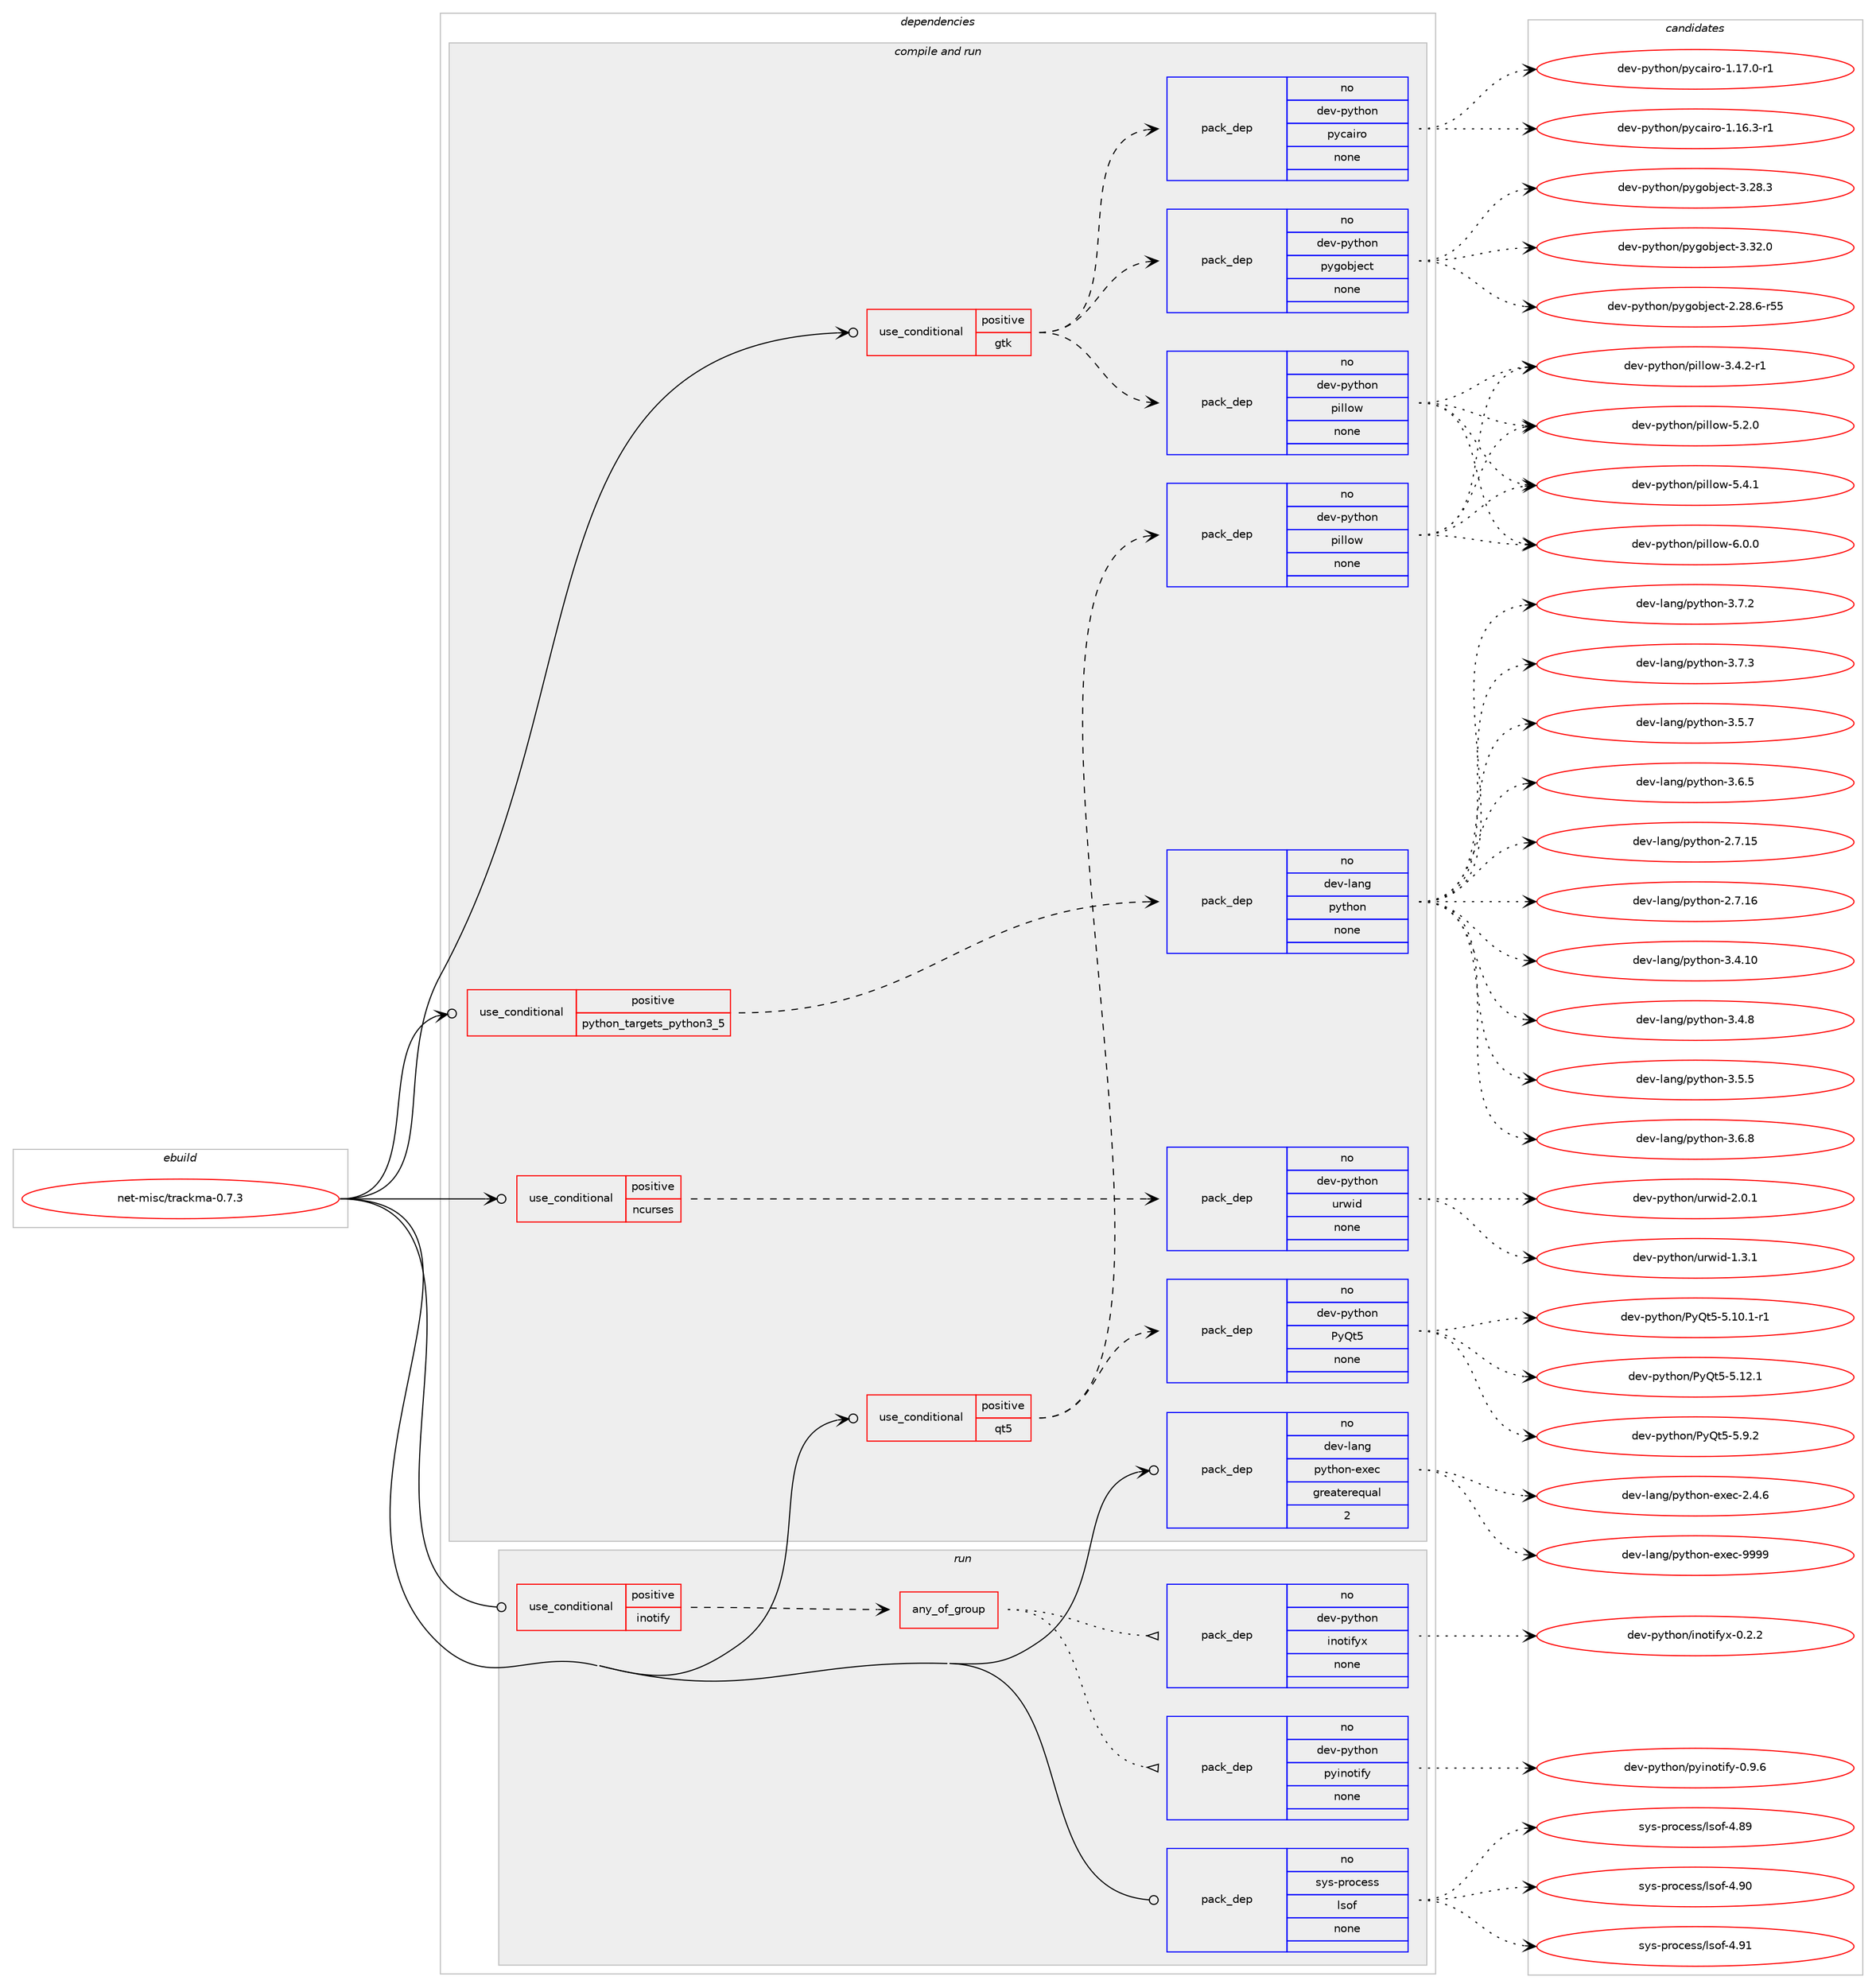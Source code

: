 digraph prolog {

# *************
# Graph options
# *************

newrank=true;
concentrate=true;
compound=true;
graph [rankdir=LR,fontname=Helvetica,fontsize=10,ranksep=1.5];#, ranksep=2.5, nodesep=0.2];
edge  [arrowhead=vee];
node  [fontname=Helvetica,fontsize=10];

# **********
# The ebuild
# **********

subgraph cluster_leftcol {
color=gray;
rank=same;
label=<<i>ebuild</i>>;
id [label="net-misc/trackma-0.7.3", color=red, width=4, href="../net-misc/trackma-0.7.3.svg"];
}

# ****************
# The dependencies
# ****************

subgraph cluster_midcol {
color=gray;
label=<<i>dependencies</i>>;
subgraph cluster_compile {
fillcolor="#eeeeee";
style=filled;
label=<<i>compile</i>>;
}
subgraph cluster_compileandrun {
fillcolor="#eeeeee";
style=filled;
label=<<i>compile and run</i>>;
subgraph cond1009 {
dependency4131 [label=<<TABLE BORDER="0" CELLBORDER="1" CELLSPACING="0" CELLPADDING="4"><TR><TD ROWSPAN="3" CELLPADDING="10">use_conditional</TD></TR><TR><TD>positive</TD></TR><TR><TD>gtk</TD></TR></TABLE>>, shape=none, color=red];
subgraph pack3058 {
dependency4132 [label=<<TABLE BORDER="0" CELLBORDER="1" CELLSPACING="0" CELLPADDING="4" WIDTH="220"><TR><TD ROWSPAN="6" CELLPADDING="30">pack_dep</TD></TR><TR><TD WIDTH="110">no</TD></TR><TR><TD>dev-python</TD></TR><TR><TD>pygobject</TD></TR><TR><TD>none</TD></TR><TR><TD></TD></TR></TABLE>>, shape=none, color=blue];
}
dependency4131:e -> dependency4132:w [weight=20,style="dashed",arrowhead="vee"];
subgraph pack3059 {
dependency4133 [label=<<TABLE BORDER="0" CELLBORDER="1" CELLSPACING="0" CELLPADDING="4" WIDTH="220"><TR><TD ROWSPAN="6" CELLPADDING="30">pack_dep</TD></TR><TR><TD WIDTH="110">no</TD></TR><TR><TD>dev-python</TD></TR><TR><TD>pycairo</TD></TR><TR><TD>none</TD></TR><TR><TD></TD></TR></TABLE>>, shape=none, color=blue];
}
dependency4131:e -> dependency4133:w [weight=20,style="dashed",arrowhead="vee"];
subgraph pack3060 {
dependency4134 [label=<<TABLE BORDER="0" CELLBORDER="1" CELLSPACING="0" CELLPADDING="4" WIDTH="220"><TR><TD ROWSPAN="6" CELLPADDING="30">pack_dep</TD></TR><TR><TD WIDTH="110">no</TD></TR><TR><TD>dev-python</TD></TR><TR><TD>pillow</TD></TR><TR><TD>none</TD></TR><TR><TD></TD></TR></TABLE>>, shape=none, color=blue];
}
dependency4131:e -> dependency4134:w [weight=20,style="dashed",arrowhead="vee"];
}
id:e -> dependency4131:w [weight=20,style="solid",arrowhead="odotvee"];
subgraph cond1010 {
dependency4135 [label=<<TABLE BORDER="0" CELLBORDER="1" CELLSPACING="0" CELLPADDING="4"><TR><TD ROWSPAN="3" CELLPADDING="10">use_conditional</TD></TR><TR><TD>positive</TD></TR><TR><TD>ncurses</TD></TR></TABLE>>, shape=none, color=red];
subgraph pack3061 {
dependency4136 [label=<<TABLE BORDER="0" CELLBORDER="1" CELLSPACING="0" CELLPADDING="4" WIDTH="220"><TR><TD ROWSPAN="6" CELLPADDING="30">pack_dep</TD></TR><TR><TD WIDTH="110">no</TD></TR><TR><TD>dev-python</TD></TR><TR><TD>urwid</TD></TR><TR><TD>none</TD></TR><TR><TD></TD></TR></TABLE>>, shape=none, color=blue];
}
dependency4135:e -> dependency4136:w [weight=20,style="dashed",arrowhead="vee"];
}
id:e -> dependency4135:w [weight=20,style="solid",arrowhead="odotvee"];
subgraph cond1011 {
dependency4137 [label=<<TABLE BORDER="0" CELLBORDER="1" CELLSPACING="0" CELLPADDING="4"><TR><TD ROWSPAN="3" CELLPADDING="10">use_conditional</TD></TR><TR><TD>positive</TD></TR><TR><TD>python_targets_python3_5</TD></TR></TABLE>>, shape=none, color=red];
subgraph pack3062 {
dependency4138 [label=<<TABLE BORDER="0" CELLBORDER="1" CELLSPACING="0" CELLPADDING="4" WIDTH="220"><TR><TD ROWSPAN="6" CELLPADDING="30">pack_dep</TD></TR><TR><TD WIDTH="110">no</TD></TR><TR><TD>dev-lang</TD></TR><TR><TD>python</TD></TR><TR><TD>none</TD></TR><TR><TD></TD></TR></TABLE>>, shape=none, color=blue];
}
dependency4137:e -> dependency4138:w [weight=20,style="dashed",arrowhead="vee"];
}
id:e -> dependency4137:w [weight=20,style="solid",arrowhead="odotvee"];
subgraph cond1012 {
dependency4139 [label=<<TABLE BORDER="0" CELLBORDER="1" CELLSPACING="0" CELLPADDING="4"><TR><TD ROWSPAN="3" CELLPADDING="10">use_conditional</TD></TR><TR><TD>positive</TD></TR><TR><TD>qt5</TD></TR></TABLE>>, shape=none, color=red];
subgraph pack3063 {
dependency4140 [label=<<TABLE BORDER="0" CELLBORDER="1" CELLSPACING="0" CELLPADDING="4" WIDTH="220"><TR><TD ROWSPAN="6" CELLPADDING="30">pack_dep</TD></TR><TR><TD WIDTH="110">no</TD></TR><TR><TD>dev-python</TD></TR><TR><TD>PyQt5</TD></TR><TR><TD>none</TD></TR><TR><TD></TD></TR></TABLE>>, shape=none, color=blue];
}
dependency4139:e -> dependency4140:w [weight=20,style="dashed",arrowhead="vee"];
subgraph pack3064 {
dependency4141 [label=<<TABLE BORDER="0" CELLBORDER="1" CELLSPACING="0" CELLPADDING="4" WIDTH="220"><TR><TD ROWSPAN="6" CELLPADDING="30">pack_dep</TD></TR><TR><TD WIDTH="110">no</TD></TR><TR><TD>dev-python</TD></TR><TR><TD>pillow</TD></TR><TR><TD>none</TD></TR><TR><TD></TD></TR></TABLE>>, shape=none, color=blue];
}
dependency4139:e -> dependency4141:w [weight=20,style="dashed",arrowhead="vee"];
}
id:e -> dependency4139:w [weight=20,style="solid",arrowhead="odotvee"];
subgraph pack3065 {
dependency4142 [label=<<TABLE BORDER="0" CELLBORDER="1" CELLSPACING="0" CELLPADDING="4" WIDTH="220"><TR><TD ROWSPAN="6" CELLPADDING="30">pack_dep</TD></TR><TR><TD WIDTH="110">no</TD></TR><TR><TD>dev-lang</TD></TR><TR><TD>python-exec</TD></TR><TR><TD>greaterequal</TD></TR><TR><TD>2</TD></TR></TABLE>>, shape=none, color=blue];
}
id:e -> dependency4142:w [weight=20,style="solid",arrowhead="odotvee"];
}
subgraph cluster_run {
fillcolor="#eeeeee";
style=filled;
label=<<i>run</i>>;
subgraph cond1013 {
dependency4143 [label=<<TABLE BORDER="0" CELLBORDER="1" CELLSPACING="0" CELLPADDING="4"><TR><TD ROWSPAN="3" CELLPADDING="10">use_conditional</TD></TR><TR><TD>positive</TD></TR><TR><TD>inotify</TD></TR></TABLE>>, shape=none, color=red];
subgraph any59 {
dependency4144 [label=<<TABLE BORDER="0" CELLBORDER="1" CELLSPACING="0" CELLPADDING="4"><TR><TD CELLPADDING="10">any_of_group</TD></TR></TABLE>>, shape=none, color=red];subgraph pack3066 {
dependency4145 [label=<<TABLE BORDER="0" CELLBORDER="1" CELLSPACING="0" CELLPADDING="4" WIDTH="220"><TR><TD ROWSPAN="6" CELLPADDING="30">pack_dep</TD></TR><TR><TD WIDTH="110">no</TD></TR><TR><TD>dev-python</TD></TR><TR><TD>inotifyx</TD></TR><TR><TD>none</TD></TR><TR><TD></TD></TR></TABLE>>, shape=none, color=blue];
}
dependency4144:e -> dependency4145:w [weight=20,style="dotted",arrowhead="oinv"];
subgraph pack3067 {
dependency4146 [label=<<TABLE BORDER="0" CELLBORDER="1" CELLSPACING="0" CELLPADDING="4" WIDTH="220"><TR><TD ROWSPAN="6" CELLPADDING="30">pack_dep</TD></TR><TR><TD WIDTH="110">no</TD></TR><TR><TD>dev-python</TD></TR><TR><TD>pyinotify</TD></TR><TR><TD>none</TD></TR><TR><TD></TD></TR></TABLE>>, shape=none, color=blue];
}
dependency4144:e -> dependency4146:w [weight=20,style="dotted",arrowhead="oinv"];
}
dependency4143:e -> dependency4144:w [weight=20,style="dashed",arrowhead="vee"];
}
id:e -> dependency4143:w [weight=20,style="solid",arrowhead="odot"];
subgraph pack3068 {
dependency4147 [label=<<TABLE BORDER="0" CELLBORDER="1" CELLSPACING="0" CELLPADDING="4" WIDTH="220"><TR><TD ROWSPAN="6" CELLPADDING="30">pack_dep</TD></TR><TR><TD WIDTH="110">no</TD></TR><TR><TD>sys-process</TD></TR><TR><TD>lsof</TD></TR><TR><TD>none</TD></TR><TR><TD></TD></TR></TABLE>>, shape=none, color=blue];
}
id:e -> dependency4147:w [weight=20,style="solid",arrowhead="odot"];
}
}

# **************
# The candidates
# **************

subgraph cluster_choices {
rank=same;
color=gray;
label=<<i>candidates</i>>;

subgraph choice3058 {
color=black;
nodesep=1;
choice1001011184511212111610411111047112121103111981061019911645504650564654451145353 [label="dev-python/pygobject-2.28.6-r55", color=red, width=4,href="../dev-python/pygobject-2.28.6-r55.svg"];
choice1001011184511212111610411111047112121103111981061019911645514650564651 [label="dev-python/pygobject-3.28.3", color=red, width=4,href="../dev-python/pygobject-3.28.3.svg"];
choice1001011184511212111610411111047112121103111981061019911645514651504648 [label="dev-python/pygobject-3.32.0", color=red, width=4,href="../dev-python/pygobject-3.32.0.svg"];
dependency4132:e -> choice1001011184511212111610411111047112121103111981061019911645504650564654451145353:w [style=dotted,weight="100"];
dependency4132:e -> choice1001011184511212111610411111047112121103111981061019911645514650564651:w [style=dotted,weight="100"];
dependency4132:e -> choice1001011184511212111610411111047112121103111981061019911645514651504648:w [style=dotted,weight="100"];
}
subgraph choice3059 {
color=black;
nodesep=1;
choice10010111845112121116104111110471121219997105114111454946495446514511449 [label="dev-python/pycairo-1.16.3-r1", color=red, width=4,href="../dev-python/pycairo-1.16.3-r1.svg"];
choice10010111845112121116104111110471121219997105114111454946495546484511449 [label="dev-python/pycairo-1.17.0-r1", color=red, width=4,href="../dev-python/pycairo-1.17.0-r1.svg"];
dependency4133:e -> choice10010111845112121116104111110471121219997105114111454946495446514511449:w [style=dotted,weight="100"];
dependency4133:e -> choice10010111845112121116104111110471121219997105114111454946495546484511449:w [style=dotted,weight="100"];
}
subgraph choice3060 {
color=black;
nodesep=1;
choice10010111845112121116104111110471121051081081111194551465246504511449 [label="dev-python/pillow-3.4.2-r1", color=red, width=4,href="../dev-python/pillow-3.4.2-r1.svg"];
choice1001011184511212111610411111047112105108108111119455346504648 [label="dev-python/pillow-5.2.0", color=red, width=4,href="../dev-python/pillow-5.2.0.svg"];
choice1001011184511212111610411111047112105108108111119455346524649 [label="dev-python/pillow-5.4.1", color=red, width=4,href="../dev-python/pillow-5.4.1.svg"];
choice1001011184511212111610411111047112105108108111119455446484648 [label="dev-python/pillow-6.0.0", color=red, width=4,href="../dev-python/pillow-6.0.0.svg"];
dependency4134:e -> choice10010111845112121116104111110471121051081081111194551465246504511449:w [style=dotted,weight="100"];
dependency4134:e -> choice1001011184511212111610411111047112105108108111119455346504648:w [style=dotted,weight="100"];
dependency4134:e -> choice1001011184511212111610411111047112105108108111119455346524649:w [style=dotted,weight="100"];
dependency4134:e -> choice1001011184511212111610411111047112105108108111119455446484648:w [style=dotted,weight="100"];
}
subgraph choice3061 {
color=black;
nodesep=1;
choice1001011184511212111610411111047117114119105100454946514649 [label="dev-python/urwid-1.3.1", color=red, width=4,href="../dev-python/urwid-1.3.1.svg"];
choice1001011184511212111610411111047117114119105100455046484649 [label="dev-python/urwid-2.0.1", color=red, width=4,href="../dev-python/urwid-2.0.1.svg"];
dependency4136:e -> choice1001011184511212111610411111047117114119105100454946514649:w [style=dotted,weight="100"];
dependency4136:e -> choice1001011184511212111610411111047117114119105100455046484649:w [style=dotted,weight="100"];
}
subgraph choice3062 {
color=black;
nodesep=1;
choice10010111845108971101034711212111610411111045504655464953 [label="dev-lang/python-2.7.15", color=red, width=4,href="../dev-lang/python-2.7.15.svg"];
choice10010111845108971101034711212111610411111045504655464954 [label="dev-lang/python-2.7.16", color=red, width=4,href="../dev-lang/python-2.7.16.svg"];
choice10010111845108971101034711212111610411111045514652464948 [label="dev-lang/python-3.4.10", color=red, width=4,href="../dev-lang/python-3.4.10.svg"];
choice100101118451089711010347112121116104111110455146524656 [label="dev-lang/python-3.4.8", color=red, width=4,href="../dev-lang/python-3.4.8.svg"];
choice100101118451089711010347112121116104111110455146534653 [label="dev-lang/python-3.5.5", color=red, width=4,href="../dev-lang/python-3.5.5.svg"];
choice100101118451089711010347112121116104111110455146534655 [label="dev-lang/python-3.5.7", color=red, width=4,href="../dev-lang/python-3.5.7.svg"];
choice100101118451089711010347112121116104111110455146544653 [label="dev-lang/python-3.6.5", color=red, width=4,href="../dev-lang/python-3.6.5.svg"];
choice100101118451089711010347112121116104111110455146544656 [label="dev-lang/python-3.6.8", color=red, width=4,href="../dev-lang/python-3.6.8.svg"];
choice100101118451089711010347112121116104111110455146554650 [label="dev-lang/python-3.7.2", color=red, width=4,href="../dev-lang/python-3.7.2.svg"];
choice100101118451089711010347112121116104111110455146554651 [label="dev-lang/python-3.7.3", color=red, width=4,href="../dev-lang/python-3.7.3.svg"];
dependency4138:e -> choice10010111845108971101034711212111610411111045504655464953:w [style=dotted,weight="100"];
dependency4138:e -> choice10010111845108971101034711212111610411111045504655464954:w [style=dotted,weight="100"];
dependency4138:e -> choice10010111845108971101034711212111610411111045514652464948:w [style=dotted,weight="100"];
dependency4138:e -> choice100101118451089711010347112121116104111110455146524656:w [style=dotted,weight="100"];
dependency4138:e -> choice100101118451089711010347112121116104111110455146534653:w [style=dotted,weight="100"];
dependency4138:e -> choice100101118451089711010347112121116104111110455146534655:w [style=dotted,weight="100"];
dependency4138:e -> choice100101118451089711010347112121116104111110455146544653:w [style=dotted,weight="100"];
dependency4138:e -> choice100101118451089711010347112121116104111110455146544656:w [style=dotted,weight="100"];
dependency4138:e -> choice100101118451089711010347112121116104111110455146554650:w [style=dotted,weight="100"];
dependency4138:e -> choice100101118451089711010347112121116104111110455146554651:w [style=dotted,weight="100"];
}
subgraph choice3063 {
color=black;
nodesep=1;
choice1001011184511212111610411111047801218111653455346494846494511449 [label="dev-python/PyQt5-5.10.1-r1", color=red, width=4,href="../dev-python/PyQt5-5.10.1-r1.svg"];
choice100101118451121211161041111104780121811165345534649504649 [label="dev-python/PyQt5-5.12.1", color=red, width=4,href="../dev-python/PyQt5-5.12.1.svg"];
choice1001011184511212111610411111047801218111653455346574650 [label="dev-python/PyQt5-5.9.2", color=red, width=4,href="../dev-python/PyQt5-5.9.2.svg"];
dependency4140:e -> choice1001011184511212111610411111047801218111653455346494846494511449:w [style=dotted,weight="100"];
dependency4140:e -> choice100101118451121211161041111104780121811165345534649504649:w [style=dotted,weight="100"];
dependency4140:e -> choice1001011184511212111610411111047801218111653455346574650:w [style=dotted,weight="100"];
}
subgraph choice3064 {
color=black;
nodesep=1;
choice10010111845112121116104111110471121051081081111194551465246504511449 [label="dev-python/pillow-3.4.2-r1", color=red, width=4,href="../dev-python/pillow-3.4.2-r1.svg"];
choice1001011184511212111610411111047112105108108111119455346504648 [label="dev-python/pillow-5.2.0", color=red, width=4,href="../dev-python/pillow-5.2.0.svg"];
choice1001011184511212111610411111047112105108108111119455346524649 [label="dev-python/pillow-5.4.1", color=red, width=4,href="../dev-python/pillow-5.4.1.svg"];
choice1001011184511212111610411111047112105108108111119455446484648 [label="dev-python/pillow-6.0.0", color=red, width=4,href="../dev-python/pillow-6.0.0.svg"];
dependency4141:e -> choice10010111845112121116104111110471121051081081111194551465246504511449:w [style=dotted,weight="100"];
dependency4141:e -> choice1001011184511212111610411111047112105108108111119455346504648:w [style=dotted,weight="100"];
dependency4141:e -> choice1001011184511212111610411111047112105108108111119455346524649:w [style=dotted,weight="100"];
dependency4141:e -> choice1001011184511212111610411111047112105108108111119455446484648:w [style=dotted,weight="100"];
}
subgraph choice3065 {
color=black;
nodesep=1;
choice1001011184510897110103471121211161041111104510112010199455046524654 [label="dev-lang/python-exec-2.4.6", color=red, width=4,href="../dev-lang/python-exec-2.4.6.svg"];
choice10010111845108971101034711212111610411111045101120101994557575757 [label="dev-lang/python-exec-9999", color=red, width=4,href="../dev-lang/python-exec-9999.svg"];
dependency4142:e -> choice1001011184510897110103471121211161041111104510112010199455046524654:w [style=dotted,weight="100"];
dependency4142:e -> choice10010111845108971101034711212111610411111045101120101994557575757:w [style=dotted,weight="100"];
}
subgraph choice3066 {
color=black;
nodesep=1;
choice1001011184511212111610411111047105110111116105102121120454846504650 [label="dev-python/inotifyx-0.2.2", color=red, width=4,href="../dev-python/inotifyx-0.2.2.svg"];
dependency4145:e -> choice1001011184511212111610411111047105110111116105102121120454846504650:w [style=dotted,weight="100"];
}
subgraph choice3067 {
color=black;
nodesep=1;
choice1001011184511212111610411111047112121105110111116105102121454846574654 [label="dev-python/pyinotify-0.9.6", color=red, width=4,href="../dev-python/pyinotify-0.9.6.svg"];
dependency4146:e -> choice1001011184511212111610411111047112121105110111116105102121454846574654:w [style=dotted,weight="100"];
}
subgraph choice3068 {
color=black;
nodesep=1;
choice1151211154511211411199101115115471081151111024552465657 [label="sys-process/lsof-4.89", color=red, width=4,href="../sys-process/lsof-4.89.svg"];
choice1151211154511211411199101115115471081151111024552465748 [label="sys-process/lsof-4.90", color=red, width=4,href="../sys-process/lsof-4.90.svg"];
choice1151211154511211411199101115115471081151111024552465749 [label="sys-process/lsof-4.91", color=red, width=4,href="../sys-process/lsof-4.91.svg"];
dependency4147:e -> choice1151211154511211411199101115115471081151111024552465657:w [style=dotted,weight="100"];
dependency4147:e -> choice1151211154511211411199101115115471081151111024552465748:w [style=dotted,weight="100"];
dependency4147:e -> choice1151211154511211411199101115115471081151111024552465749:w [style=dotted,weight="100"];
}
}

}

